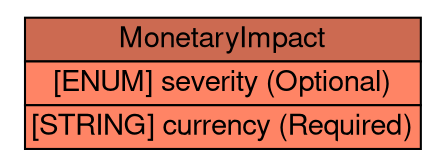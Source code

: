 digraph MonetaryImpact {
	graph [bb="0,0,204,71",
		rankdir=LR
	];
	node [label="\N"];
	MonetaryImpact	 [height=0.98611,
		label=<<table BORDER="0" CELLBORDER="1" CELLSPACING="0"> <tr> <td BGCOLOR="#cc6a51" HREF="/html/IODEFv1/MonetaryImpact.html" TITLE="The MonetaryImpact class describes the financial impact of the activity on an organization. For example, this impact may consider losses due to the cost of the investigation or recovery, diminished "><FONT FACE="Nimbus Sans L">MonetaryImpact</FONT></td> </tr>" %<tr><td BGCOLOR="#ff8465"  HREF="/html/IODEFv1/MonetaryImpact.html" TITLE="An estimate of the relative severity of the activity.  The permitted values are shown below.  There is no default value."><FONT FACE="Nimbus Sans L">[ENUM] severity (Optional)</FONT></td></tr>%<tr><td BGCOLOR="#ff8465"  HREF="/html/IODEFv1/MonetaryImpact.html" TITLE="Defines the currency in which the monetary impact is expressed.  The permitted values are defined in ISO 4217:2001, Codes for the representation of currencies and funds [14].  There is no default value."><FONT FACE="Nimbus Sans L">[STRING] currency (Required)</FONT></td></tr>%</table>>,
		pos="102,35.5",
		shape=plaintext,
		width=2.8333];
}
